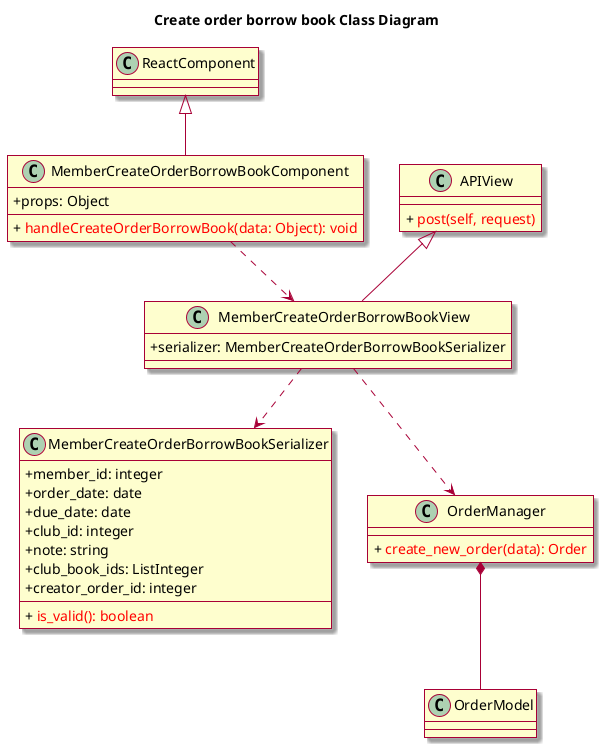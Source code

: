 @startuml
skin rose
skinparam classAttributeIconSize 0

title Create order borrow book Class Diagram
class ReactComponent

class MemberCreateOrderBorrowBookComponent {
	+ props: Object
	+ {method} <color:red> handleCreateOrderBorrowBook(data: Object): void
}

class MemberCreateOrderBorrowBookView {
	+ serializer: MemberCreateOrderBorrowBookSerializer
}

class APIView {
	+ {method} <color:red> post(self, request)
}

class MemberCreateOrderBorrowBookSerializer {
	+  member_id: integer
    +  order_date: date
    +  due_date: date
    +  club_id: integer
    +  note: string
    +  club_book_ids: ListInteger
    +  creator_order_id: integer
	+ {method} <color:red> is_valid(): boolean
}

class OrderManager {
	+ {method} <color:red> create_new_order(data): Order
}

class OrderModel {
}

ReactComponent <|-- MemberCreateOrderBorrowBookComponent
APIView <|-- MemberCreateOrderBorrowBookView
MemberCreateOrderBorrowBookComponent ..> MemberCreateOrderBorrowBookView
MemberCreateOrderBorrowBookView ..> MemberCreateOrderBorrowBookSerializer
MemberCreateOrderBorrowBookView ..> OrderManager
OrderManager *-- OrderModel
@enduml
